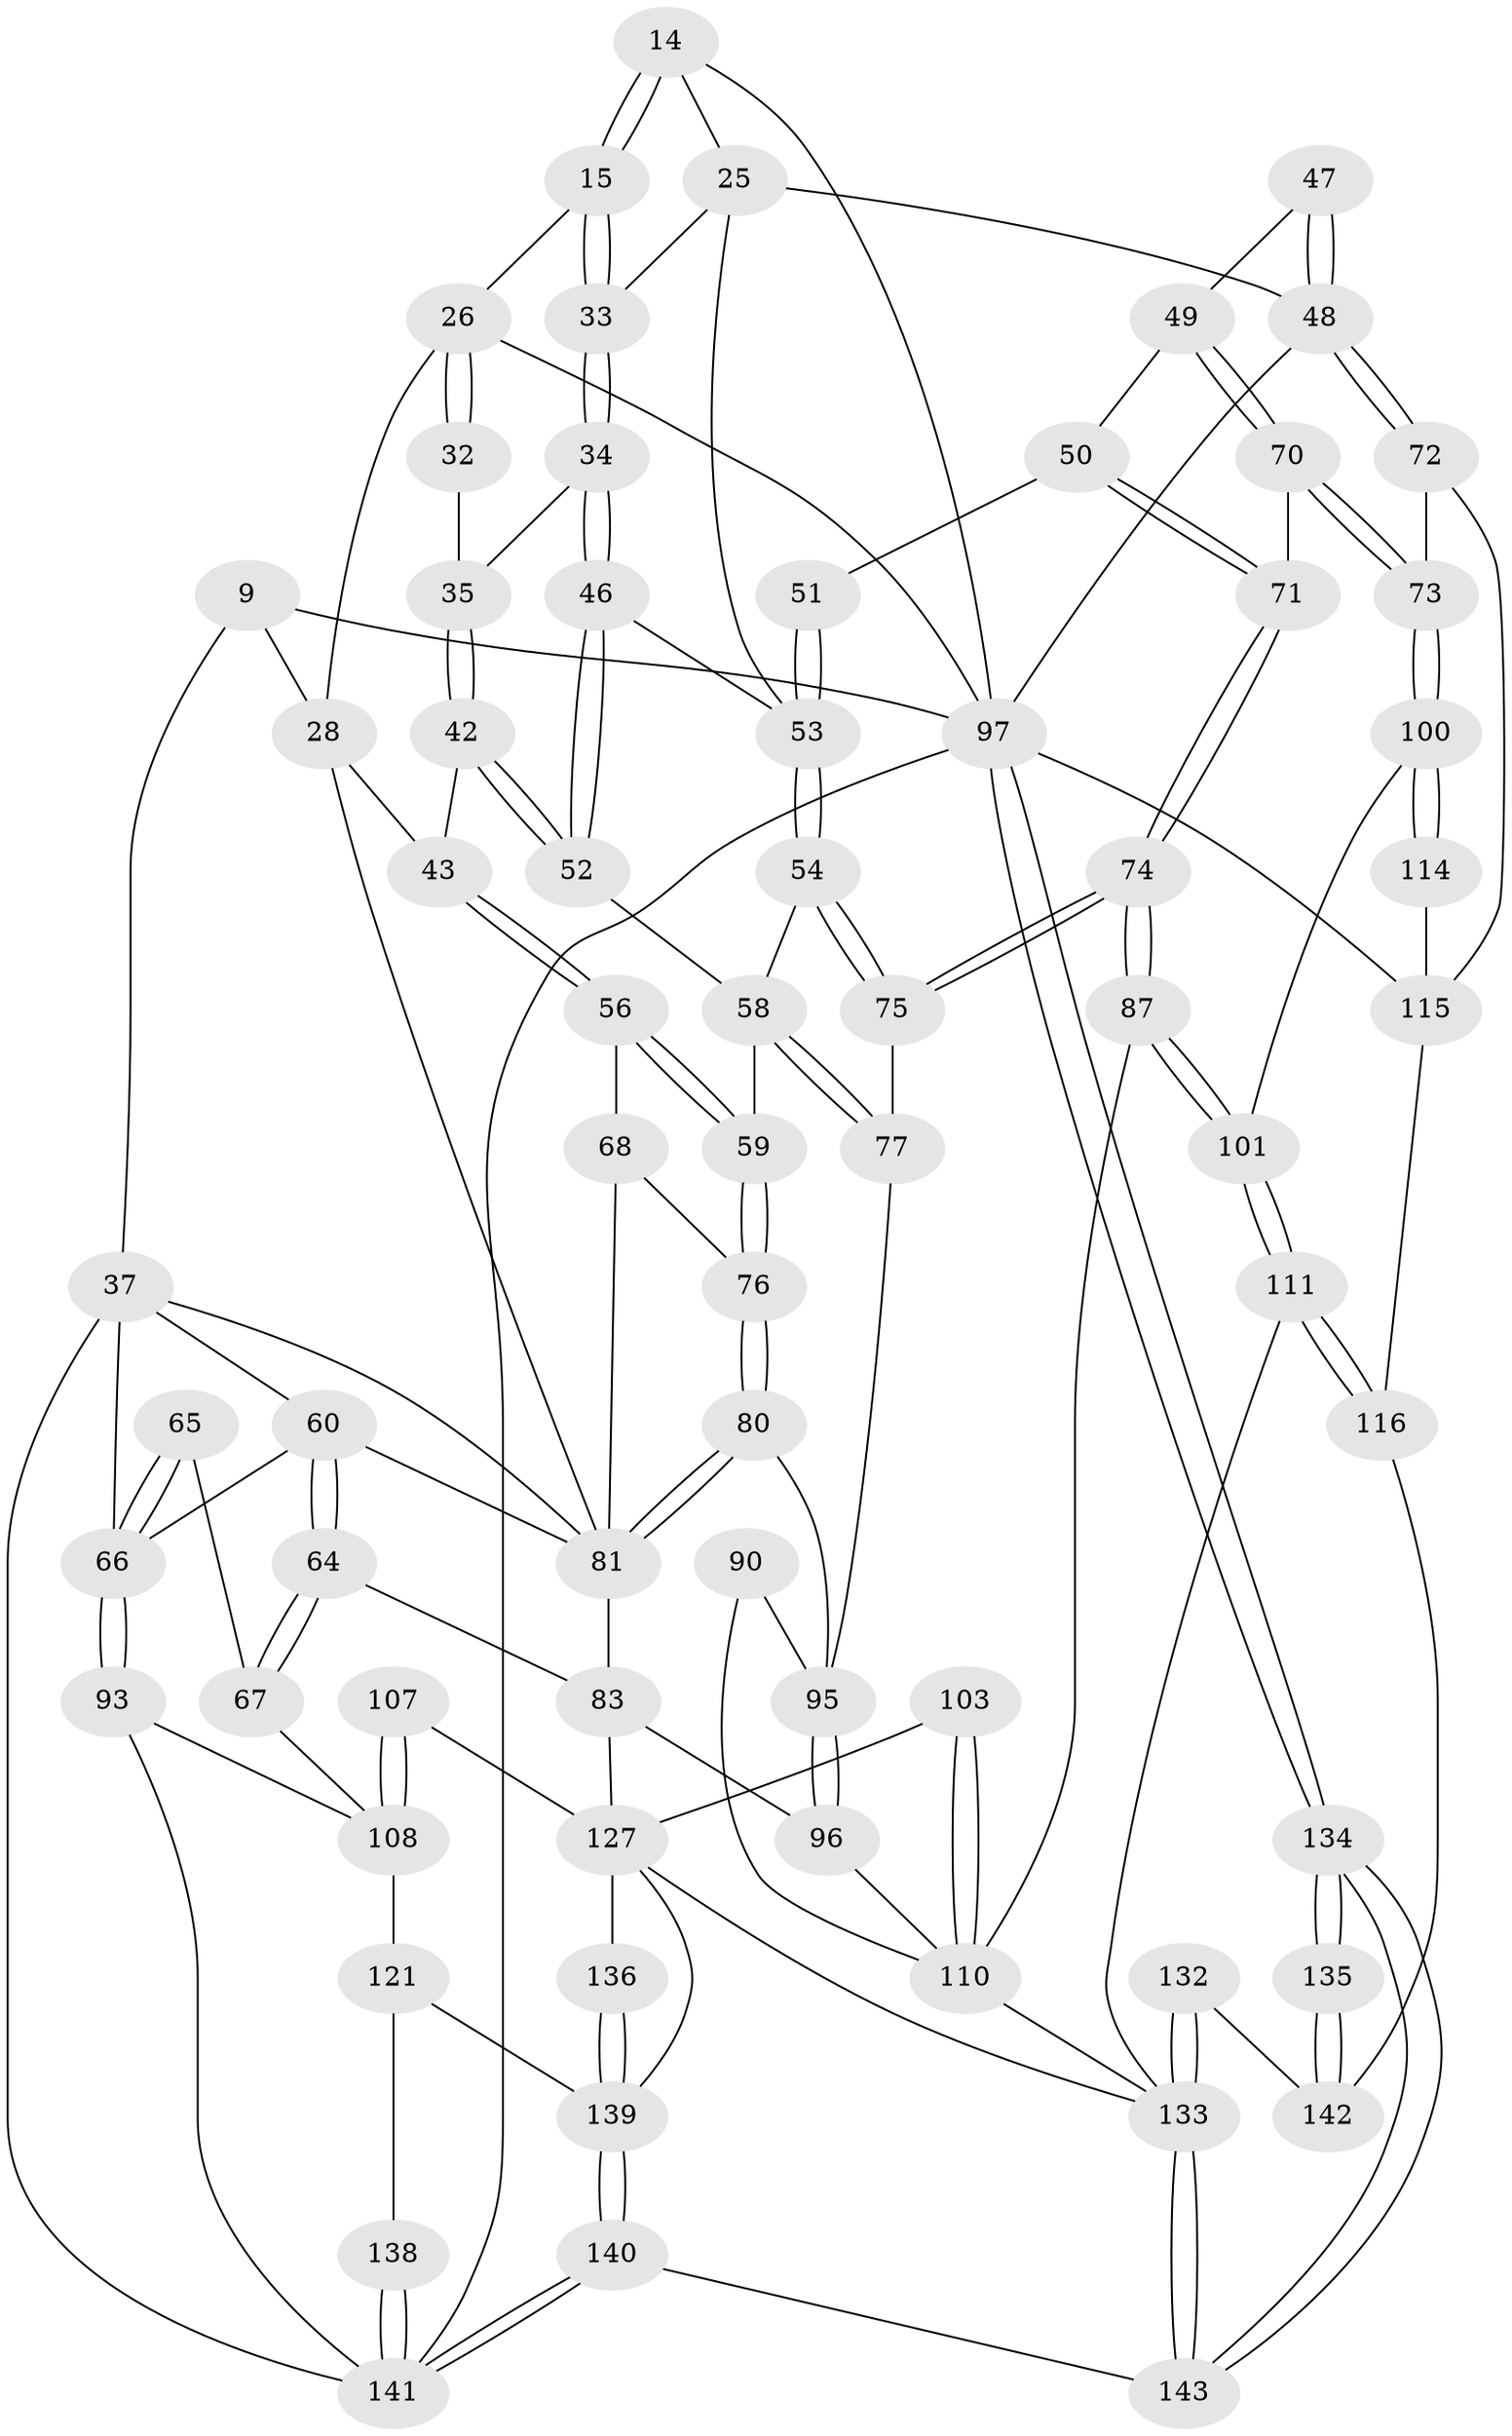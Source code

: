 // original degree distribution, {3: 0.027972027972027972, 4: 0.18181818181818182, 6: 0.1888111888111888, 5: 0.6013986013986014}
// Generated by graph-tools (version 1.1) at 2025/59/03/09/25 04:59:48]
// undirected, 71 vertices, 163 edges
graph export_dot {
graph [start="1"]
  node [color=gray90,style=filled];
  9 [pos="+0.2176391330441154+0.049041302584787075",super="+1+3"];
  14 [pos="+0.7506519137364146+0.07155377953853306"];
  15 [pos="+0.6731556698844092+0.07580690556080842"];
  25 [pos="+0.7682323797814293+0.11014365221804492",super="+24"];
  26 [pos="+0.509452950972425+0.14335180312649679",super="+20+17+16"];
  28 [pos="+0.3849954149888685+0.17274931824363546",super="+19+12+18+27"];
  32 [pos="+0.5432364944214303+0.15220408179592249"];
  33 [pos="+0.6771206923326747+0.15149820367436215"];
  34 [pos="+0.6720925625936981+0.1883476197552348"];
  35 [pos="+0.5567036646697786+0.1579277386956971"];
  37 [pos="+0+0.11196486861485369",super="+36"];
  42 [pos="+0.5769883322053545+0.26731085729505166"];
  43 [pos="+0.5407534060487634+0.2768190481520992"];
  46 [pos="+0.6817579989645551+0.20730919369713147"];
  47 [pos="+1+0.1929401298861443"];
  48 [pos="+1+0.18016516849267578",super="+22+21+23"];
  49 [pos="+0.8893523989715529+0.33888861159603656"];
  50 [pos="+0.8602821400601272+0.3388393119797178"];
  51 [pos="+0.8217996153110452+0.3338106885440258"];
  52 [pos="+0.6464855571425148+0.2647168765179831"];
  53 [pos="+0.7728150773951573+0.37432299715757483",super="+45+44"];
  54 [pos="+0.7512449997308768+0.40936687517571635"];
  56 [pos="+0.5390992057860836+0.2818076724084178"];
  58 [pos="+0.5768187787206569+0.3889493012647557",super="+55"];
  59 [pos="+0.538495058087443+0.39059942260268965"];
  60 [pos="+0.14956701140170905+0.2825405937568564",super="+39"];
  64 [pos="+0.22243275261916853+0.41687418307575125"];
  65 [pos="+0.07122817808696463+0.4337116401660113"];
  66 [pos="+0+0.4867768002180911",super="+41+61"];
  67 [pos="+0.17302449400732967+0.45884176076067174"];
  68 [pos="+0.4068668076547365+0.33357232358813793",super="+57"];
  70 [pos="+0.9854954659368679+0.4708470560038762"];
  71 [pos="+0.879900665165813+0.5028345139171725"];
  72 [pos="+1+0.4642809340240818"];
  73 [pos="+1+0.47149988984225333"];
  74 [pos="+0.8449718636465955+0.515989736274523"];
  75 [pos="+0.7495526856683854+0.42162457480740606"];
  76 [pos="+0.5256727724229172+0.39832725538437214"];
  77 [pos="+0.678932733173463+0.4531049304989658"];
  80 [pos="+0.5046313376798002+0.4696721605100533"];
  81 [pos="+0.3816114402013587+0.48772366538061834",super="+69+29"];
  83 [pos="+0.33299466046043463+0.582934519632848",super="+82+63"];
  87 [pos="+0.8313220812178329+0.5604799611800668"];
  90 [pos="+0.6445659223445201+0.5551581215093575"];
  93 [pos="+0+0.6283440130728439"];
  95 [pos="+0.5224678099296031+0.512930133892694",super="+79+78"];
  96 [pos="+0.4876206395388545+0.6172762744605288"];
  97 [pos="+1+1",super="+6+13"];
  100 [pos="+0.9122988959364388+0.6805567638296266"];
  101 [pos="+0.8750895837610466+0.6792726010472717"];
  103 [pos="+0.5012378344702492+0.7357947174221001"];
  107 [pos="+0.24544007047217614+0.7427426242033954",super="+85"];
  108 [pos="+0.23478178725861912+0.7567264822947086",super="+91+92+86"];
  110 [pos="+0.5061028001422733+0.7367083517413056",super="+109+102"];
  111 [pos="+0.8159325836104402+0.7625358646715391"];
  114 [pos="+1+0.7038906074127353"];
  115 [pos="+0.8863333715670506+0.8130676492369655",super="+98+99"];
  116 [pos="+0.8515416488758818+0.8111226732182574"];
  121 [pos="+0.14814428621877612+0.8315199285417351",super="+120+119"];
  127 [pos="+0.4798686377290186+0.9296037378932833",super="+106+84"];
  132 [pos="+0.6596276547815481+0.9484914458223959",super="+129"];
  133 [pos="+0.5655635939258739+1",super="+126+125+124+122+112"];
  134 [pos="+1+1"];
  135 [pos="+0.9154976801042602+1"];
  136 [pos="+0.396351484837683+0.9368658122700901"];
  138 [pos="+0.13691974923887715+0.964944282728658",super="+137"];
  139 [pos="+0.2976751155611629+1",super="+118+117"];
  140 [pos="+0.25964781500827094+1"];
  141 [pos="+0.20525394948164263+1",super="+94"];
  142 [pos="+0.6765130740067851+0.9487307313306211",super="+131"];
  143 [pos="+0.5622062618933609+1"];
  9 -- 28 [weight=3];
  9 -- 97;
  9 -- 37;
  14 -- 15;
  14 -- 15;
  14 -- 25;
  14 -- 97;
  15 -- 33;
  15 -- 33;
  15 -- 26;
  25 -- 33;
  25 -- 48;
  25 -- 53;
  26 -- 32 [weight=2];
  26 -- 32;
  26 -- 28 [weight=2];
  26 -- 97;
  28 -- 43;
  28 -- 81;
  32 -- 35;
  33 -- 34;
  33 -- 34;
  34 -- 35;
  34 -- 46;
  34 -- 46;
  35 -- 42;
  35 -- 42;
  37 -- 141 [weight=2];
  37 -- 66;
  37 -- 81;
  37 -- 60;
  42 -- 43;
  42 -- 52;
  42 -- 52;
  43 -- 56;
  43 -- 56;
  46 -- 52;
  46 -- 52;
  46 -- 53;
  47 -- 48 [weight=2];
  47 -- 48;
  47 -- 49;
  48 -- 72;
  48 -- 72;
  48 -- 97 [weight=2];
  49 -- 50;
  49 -- 70;
  49 -- 70;
  50 -- 51;
  50 -- 71;
  50 -- 71;
  51 -- 53 [weight=2];
  51 -- 53;
  52 -- 58;
  53 -- 54;
  53 -- 54;
  54 -- 75;
  54 -- 75;
  54 -- 58;
  56 -- 59;
  56 -- 59;
  56 -- 68;
  58 -- 59;
  58 -- 77;
  58 -- 77;
  59 -- 76;
  59 -- 76;
  60 -- 64;
  60 -- 64;
  60 -- 66 [weight=2];
  60 -- 81;
  64 -- 67;
  64 -- 67;
  64 -- 83;
  65 -- 66 [weight=2];
  65 -- 66;
  65 -- 67;
  66 -- 93;
  66 -- 93;
  67 -- 108;
  68 -- 76;
  68 -- 81 [weight=2];
  70 -- 71;
  70 -- 73;
  70 -- 73;
  71 -- 74;
  71 -- 74;
  72 -- 73;
  72 -- 115;
  73 -- 100;
  73 -- 100;
  74 -- 75;
  74 -- 75;
  74 -- 87;
  74 -- 87;
  75 -- 77;
  76 -- 80;
  76 -- 80;
  77 -- 95;
  80 -- 81;
  80 -- 81;
  80 -- 95;
  81 -- 83 [weight=2];
  83 -- 127;
  83 -- 96;
  87 -- 101;
  87 -- 101;
  87 -- 110;
  90 -- 95 [weight=2];
  90 -- 110;
  93 -- 141;
  93 -- 108;
  95 -- 96;
  95 -- 96;
  96 -- 110;
  97 -- 134;
  97 -- 134;
  97 -- 141 [weight=2];
  97 -- 115;
  100 -- 101;
  100 -- 114;
  100 -- 114;
  101 -- 111;
  101 -- 111;
  103 -- 110 [weight=2];
  103 -- 110;
  103 -- 127;
  107 -- 108 [weight=2];
  107 -- 108;
  107 -- 127 [weight=2];
  108 -- 121 [weight=2];
  110 -- 133 [weight=2];
  111 -- 116;
  111 -- 116;
  111 -- 133;
  114 -- 115 [weight=2];
  115 -- 116;
  116 -- 142;
  121 -- 138 [weight=2];
  121 -- 139;
  127 -- 136;
  127 -- 133;
  127 -- 139;
  132 -- 133 [weight=3];
  132 -- 133;
  132 -- 142 [weight=2];
  133 -- 143;
  133 -- 143;
  134 -- 135;
  134 -- 135;
  134 -- 143;
  134 -- 143;
  135 -- 142 [weight=2];
  135 -- 142;
  136 -- 139 [weight=2];
  136 -- 139;
  138 -- 141 [weight=2];
  138 -- 141;
  139 -- 140;
  139 -- 140;
  140 -- 141;
  140 -- 141;
  140 -- 143;
}
